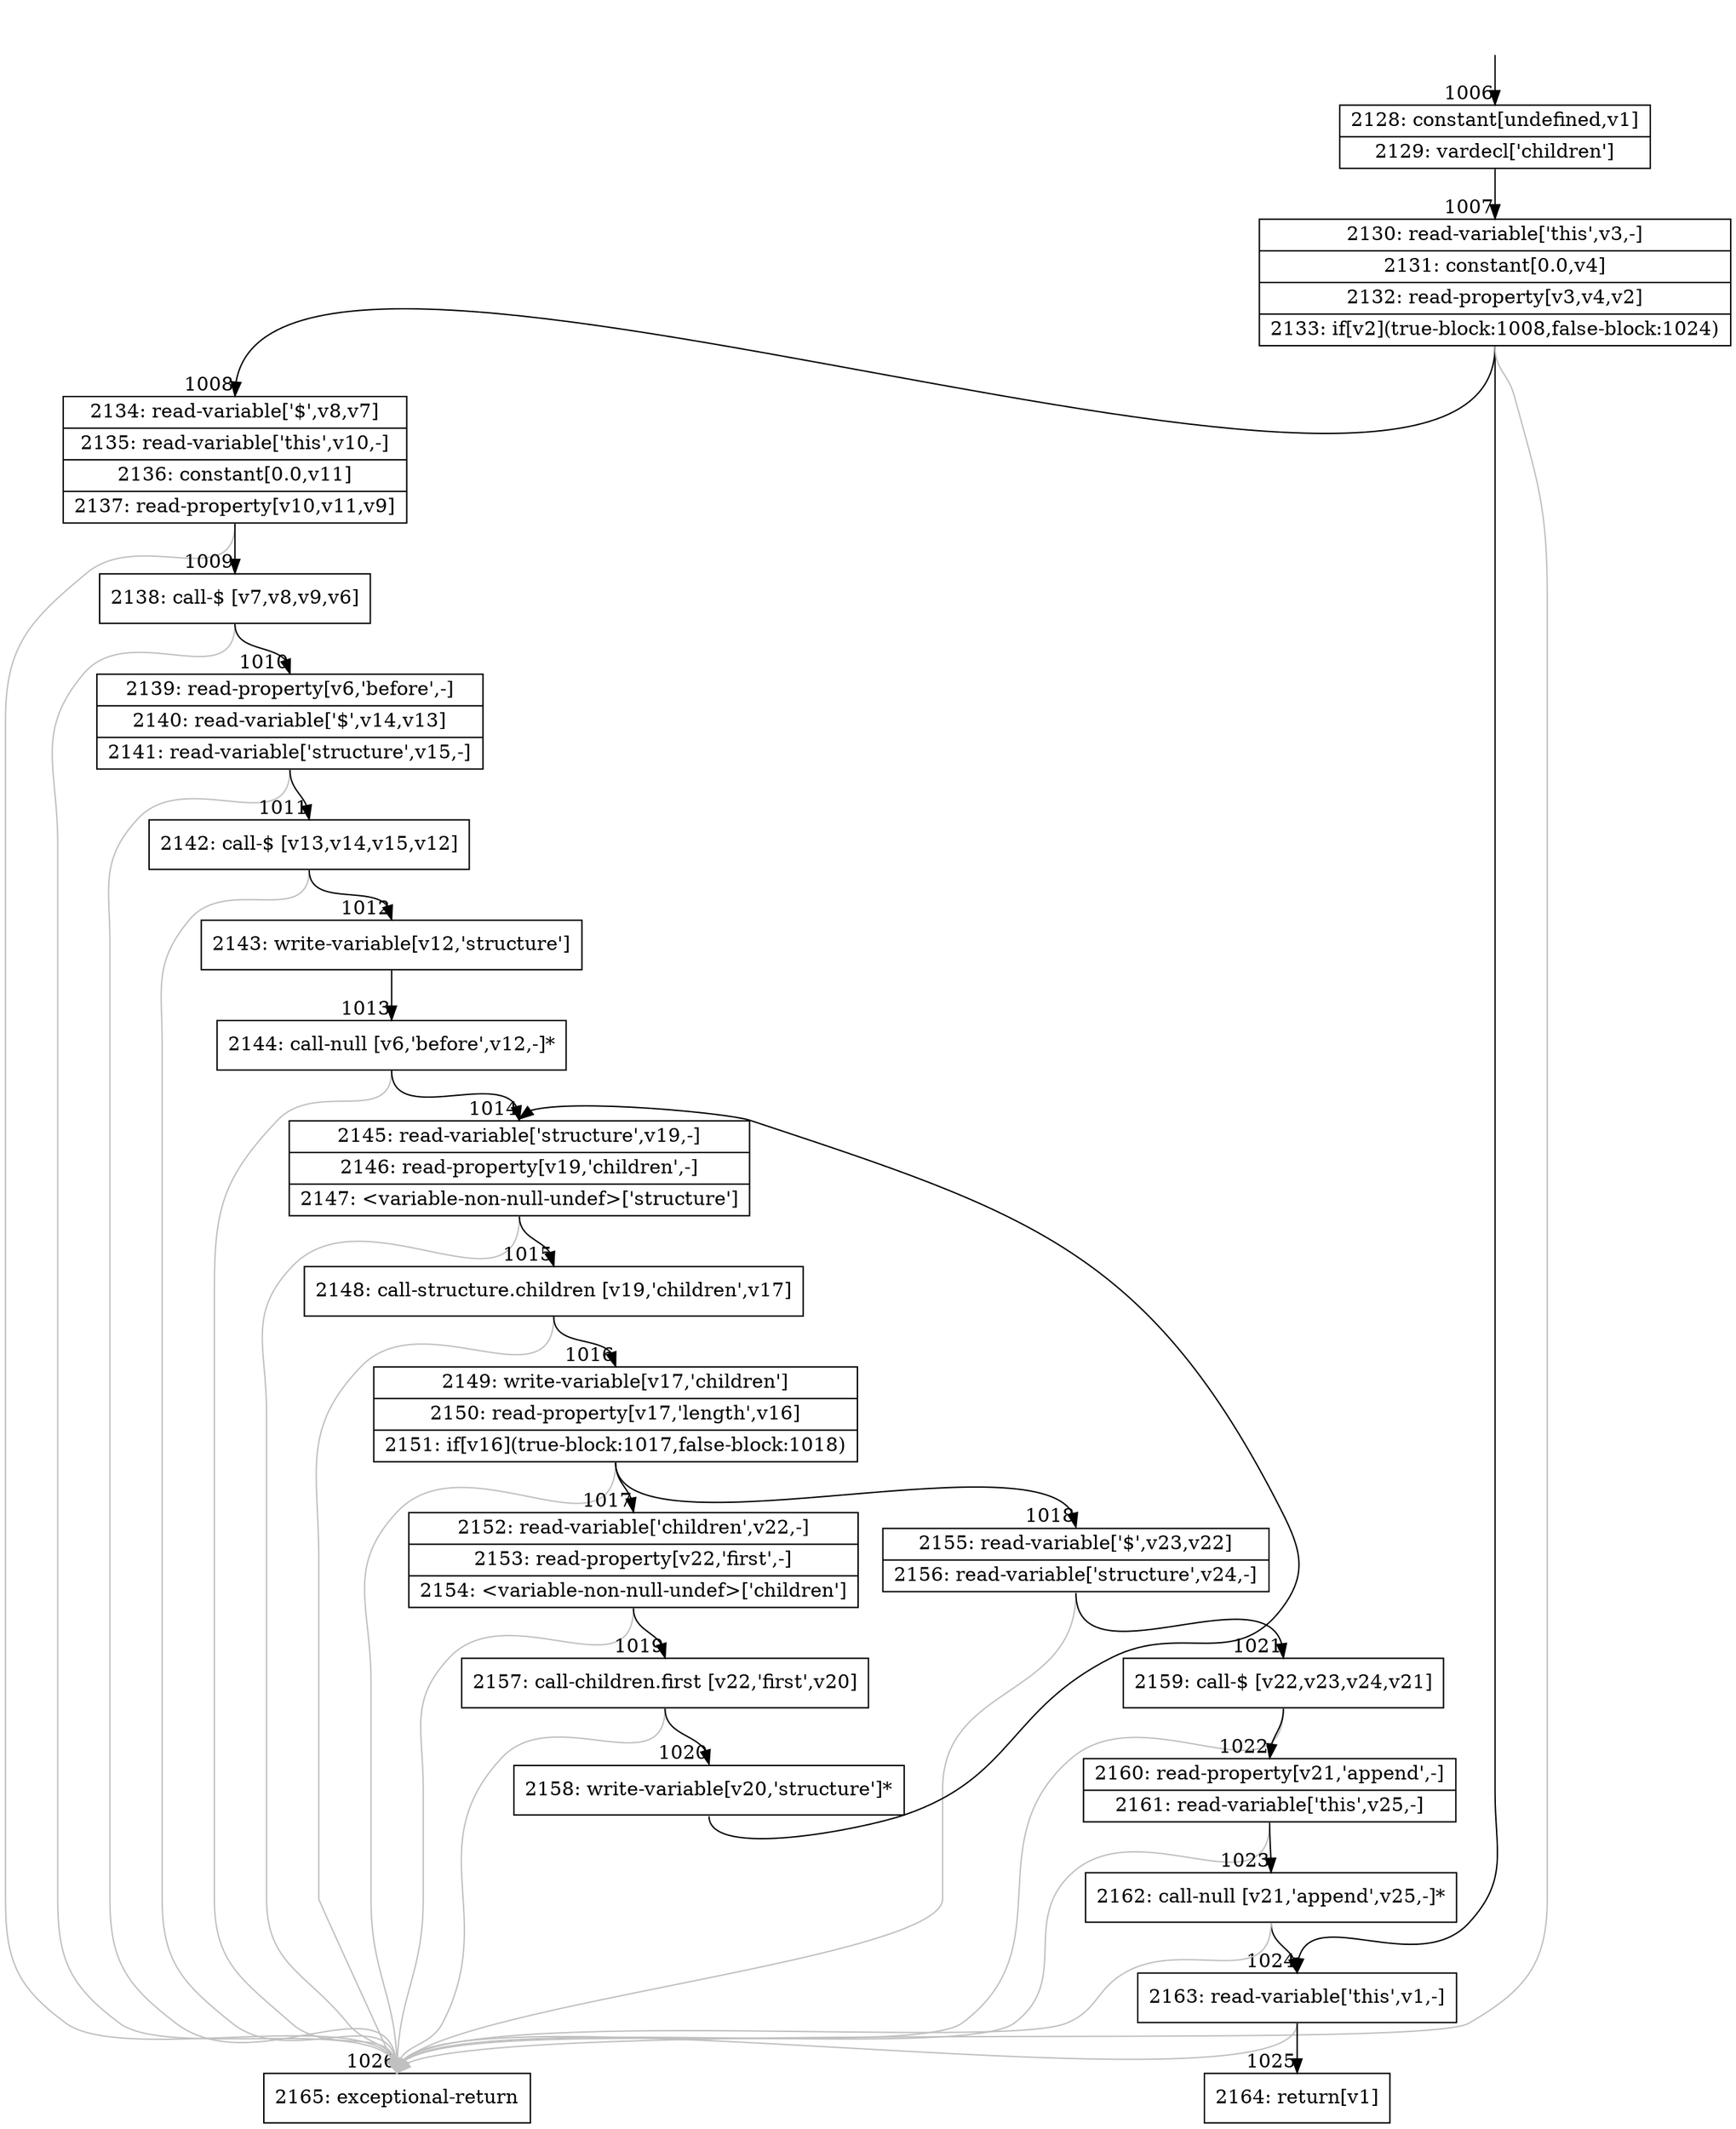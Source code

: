 digraph {
rankdir="TD"
BB_entry97[shape=none,label=""];
BB_entry97 -> BB1006 [tailport=s, headport=n, headlabel="    1006"]
BB1006 [shape=record label="{2128: constant[undefined,v1]|2129: vardecl['children']}" ] 
BB1006 -> BB1007 [tailport=s, headport=n, headlabel="      1007"]
BB1007 [shape=record label="{2130: read-variable['this',v3,-]|2131: constant[0.0,v4]|2132: read-property[v3,v4,v2]|2133: if[v2](true-block:1008,false-block:1024)}" ] 
BB1007 -> BB1008 [tailport=s, headport=n, headlabel="      1008"]
BB1007 -> BB1024 [tailport=s, headport=n, headlabel="      1024"]
BB1007 -> BB1026 [tailport=s, headport=n, color=gray, headlabel="      1026"]
BB1008 [shape=record label="{2134: read-variable['$',v8,v7]|2135: read-variable['this',v10,-]|2136: constant[0.0,v11]|2137: read-property[v10,v11,v9]}" ] 
BB1008 -> BB1009 [tailport=s, headport=n, headlabel="      1009"]
BB1008 -> BB1026 [tailport=s, headport=n, color=gray]
BB1009 [shape=record label="{2138: call-$ [v7,v8,v9,v6]}" ] 
BB1009 -> BB1010 [tailport=s, headport=n, headlabel="      1010"]
BB1009 -> BB1026 [tailport=s, headport=n, color=gray]
BB1010 [shape=record label="{2139: read-property[v6,'before',-]|2140: read-variable['$',v14,v13]|2141: read-variable['structure',v15,-]}" ] 
BB1010 -> BB1011 [tailport=s, headport=n, headlabel="      1011"]
BB1010 -> BB1026 [tailport=s, headport=n, color=gray]
BB1011 [shape=record label="{2142: call-$ [v13,v14,v15,v12]}" ] 
BB1011 -> BB1012 [tailport=s, headport=n, headlabel="      1012"]
BB1011 -> BB1026 [tailport=s, headport=n, color=gray]
BB1012 [shape=record label="{2143: write-variable[v12,'structure']}" ] 
BB1012 -> BB1013 [tailport=s, headport=n, headlabel="      1013"]
BB1013 [shape=record label="{2144: call-null [v6,'before',v12,-]*}" ] 
BB1013 -> BB1014 [tailport=s, headport=n, headlabel="      1014"]
BB1013 -> BB1026 [tailport=s, headport=n, color=gray]
BB1014 [shape=record label="{2145: read-variable['structure',v19,-]|2146: read-property[v19,'children',-]|2147: \<variable-non-null-undef\>['structure']}" ] 
BB1014 -> BB1015 [tailport=s, headport=n, headlabel="      1015"]
BB1014 -> BB1026 [tailport=s, headport=n, color=gray]
BB1015 [shape=record label="{2148: call-structure.children [v19,'children',v17]}" ] 
BB1015 -> BB1016 [tailport=s, headport=n, headlabel="      1016"]
BB1015 -> BB1026 [tailport=s, headport=n, color=gray]
BB1016 [shape=record label="{2149: write-variable[v17,'children']|2150: read-property[v17,'length',v16]|2151: if[v16](true-block:1017,false-block:1018)}" ] 
BB1016 -> BB1017 [tailport=s, headport=n, headlabel="      1017"]
BB1016 -> BB1018 [tailport=s, headport=n, headlabel="      1018"]
BB1016 -> BB1026 [tailport=s, headport=n, color=gray]
BB1017 [shape=record label="{2152: read-variable['children',v22,-]|2153: read-property[v22,'first',-]|2154: \<variable-non-null-undef\>['children']}" ] 
BB1017 -> BB1019 [tailport=s, headport=n, headlabel="      1019"]
BB1017 -> BB1026 [tailport=s, headport=n, color=gray]
BB1018 [shape=record label="{2155: read-variable['$',v23,v22]|2156: read-variable['structure',v24,-]}" ] 
BB1018 -> BB1021 [tailport=s, headport=n, headlabel="      1021"]
BB1018 -> BB1026 [tailport=s, headport=n, color=gray]
BB1019 [shape=record label="{2157: call-children.first [v22,'first',v20]}" ] 
BB1019 -> BB1020 [tailport=s, headport=n, headlabel="      1020"]
BB1019 -> BB1026 [tailport=s, headport=n, color=gray]
BB1020 [shape=record label="{2158: write-variable[v20,'structure']*}" ] 
BB1020 -> BB1014 [tailport=s, headport=n]
BB1021 [shape=record label="{2159: call-$ [v22,v23,v24,v21]}" ] 
BB1021 -> BB1022 [tailport=s, headport=n, headlabel="      1022"]
BB1021 -> BB1026 [tailport=s, headport=n, color=gray]
BB1022 [shape=record label="{2160: read-property[v21,'append',-]|2161: read-variable['this',v25,-]}" ] 
BB1022 -> BB1023 [tailport=s, headport=n, headlabel="      1023"]
BB1022 -> BB1026 [tailport=s, headport=n, color=gray]
BB1023 [shape=record label="{2162: call-null [v21,'append',v25,-]*}" ] 
BB1023 -> BB1024 [tailport=s, headport=n]
BB1023 -> BB1026 [tailport=s, headport=n, color=gray]
BB1024 [shape=record label="{2163: read-variable['this',v1,-]}" ] 
BB1024 -> BB1025 [tailport=s, headport=n, headlabel="      1025"]
BB1024 -> BB1026 [tailport=s, headport=n, color=gray]
BB1025 [shape=record label="{2164: return[v1]}" ] 
BB1026 [shape=record label="{2165: exceptional-return}" ] 
//#$~ 560
}

